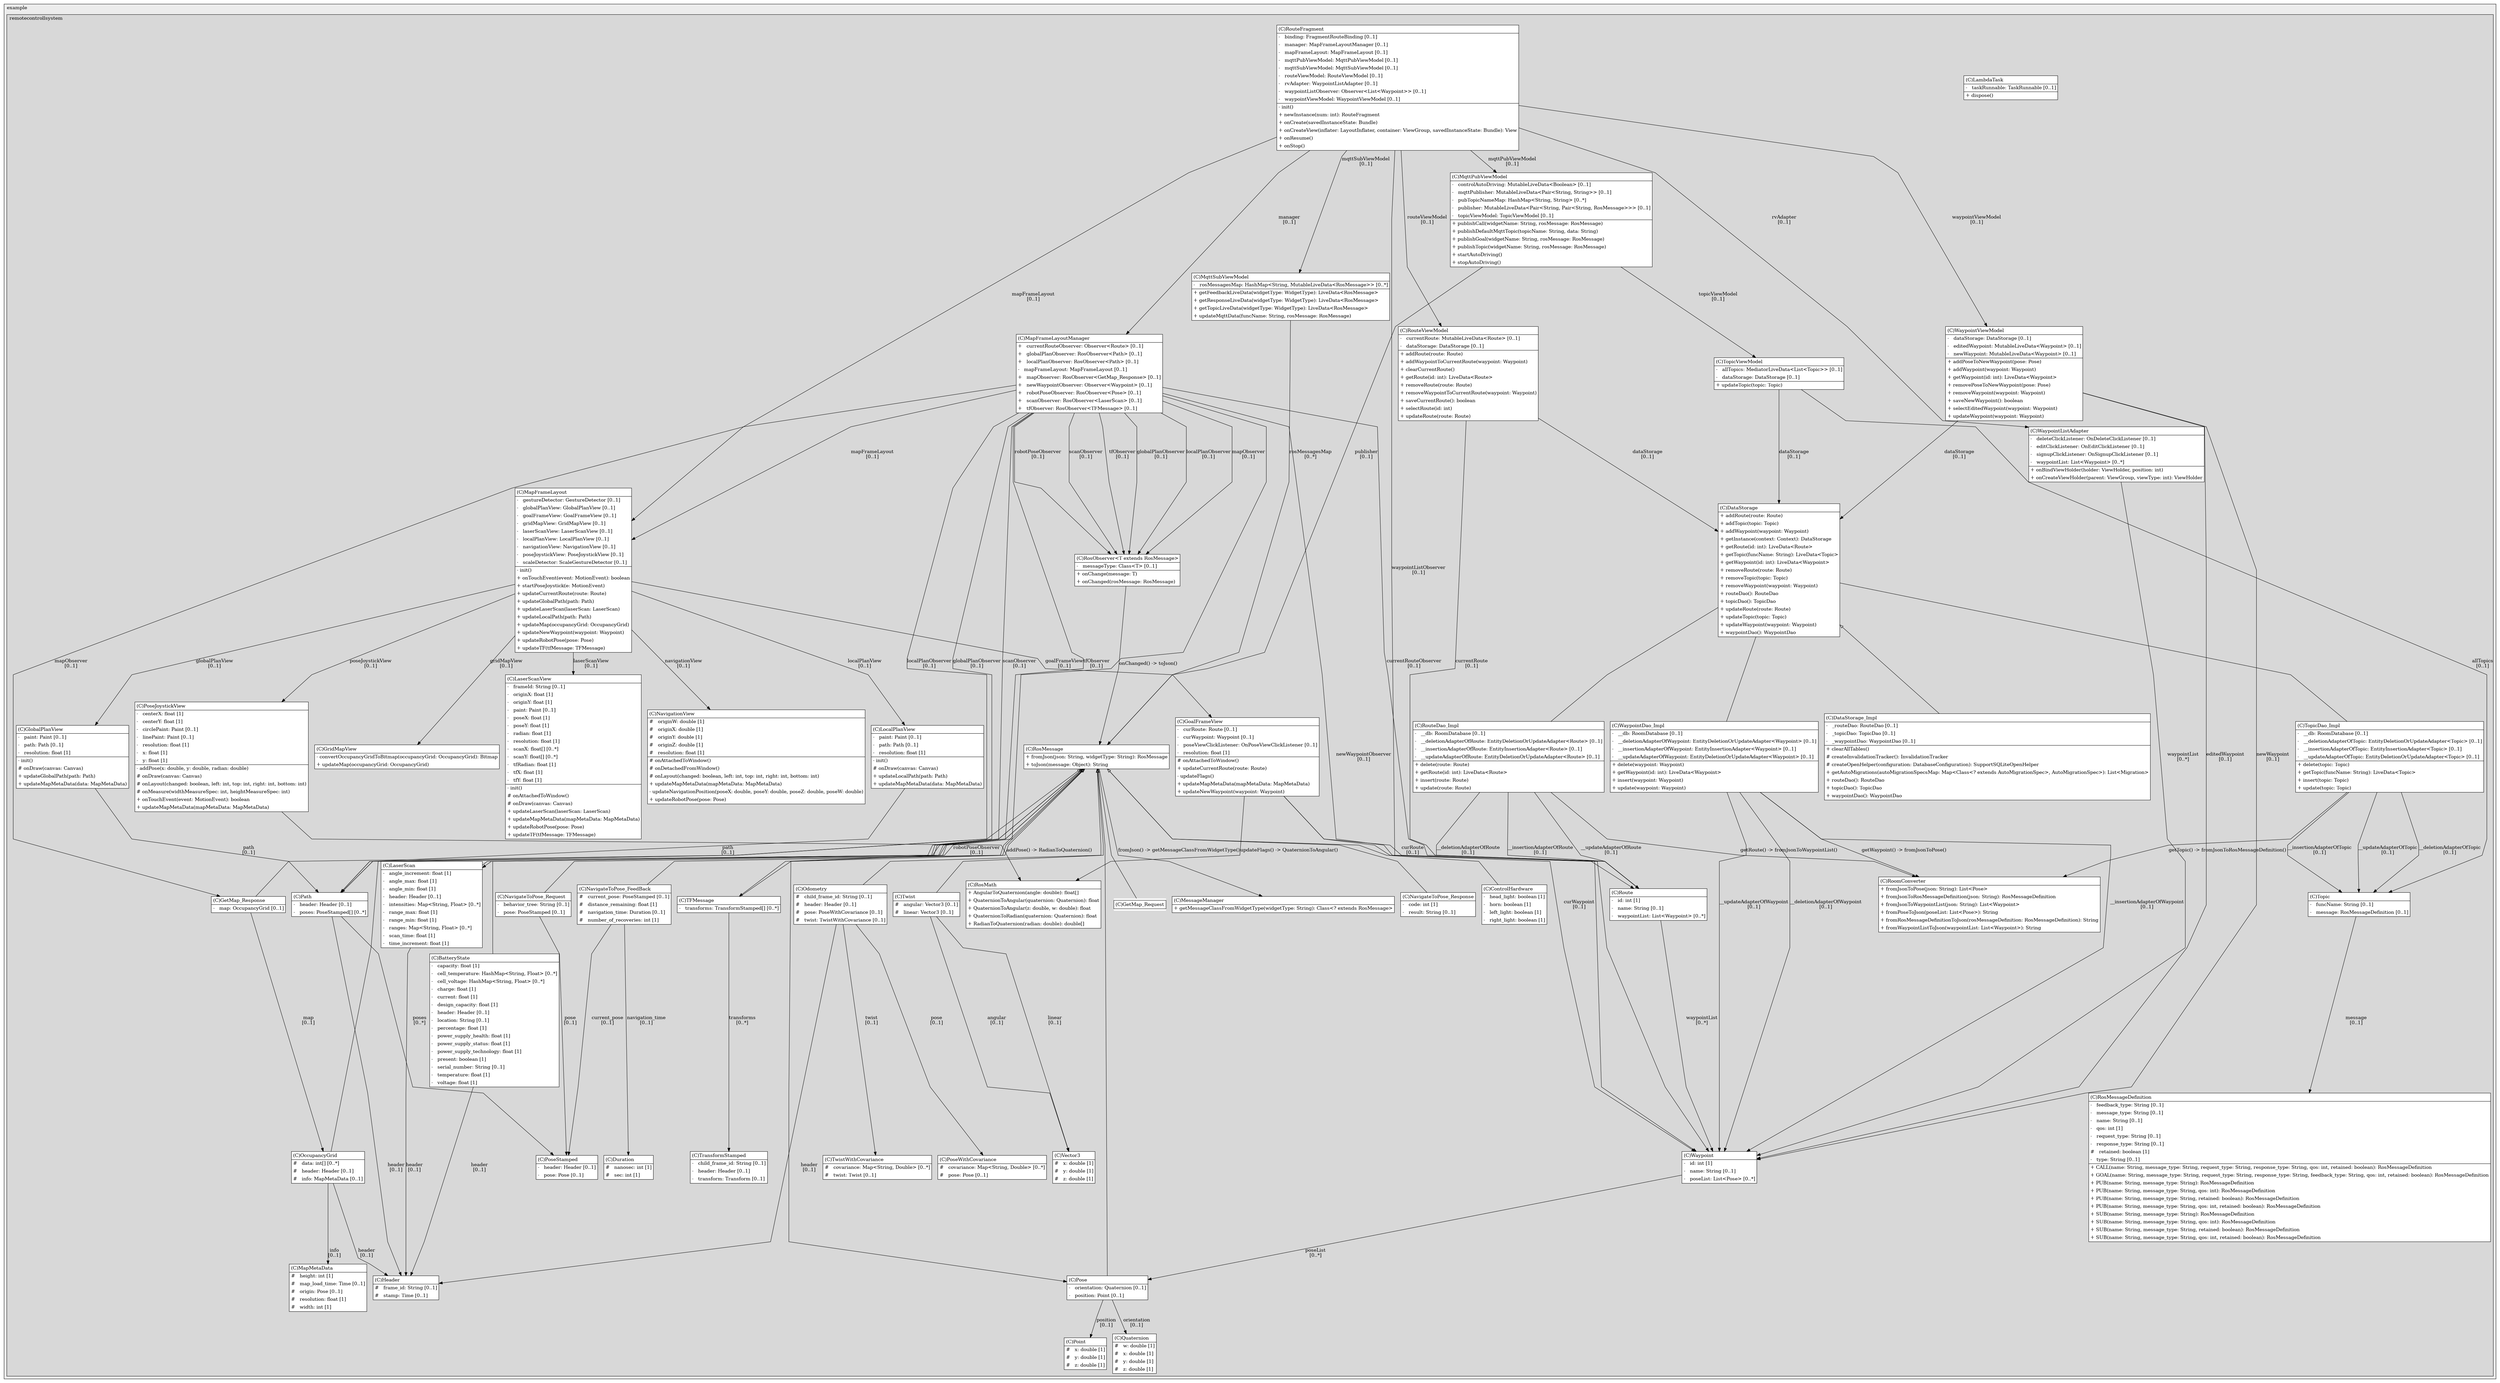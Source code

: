 @startuml

/' diagram meta data start
config=StructureConfiguration;
{
  "projectClassification": {
    "searchMode": "OpenProject", // OpenProject, AllProjects
    "includedProjects": "",
    "pathEndKeywords": "*.impl",
    "isClientPath": "",
    "isClientName": "",
    "isTestPath": "",
    "isTestName": "",
    "isMappingPath": "",
    "isMappingName": "",
    "isDataAccessPath": "",
    "isDataAccessName": "",
    "isDataStructurePath": "",
    "isDataStructureName": "",
    "isInterfaceStructuresPath": "",
    "isInterfaceStructuresName": "",
    "isEntryPointPath": "",
    "isEntryPointName": "",
    "treatFinalFieldsAsMandatory": false
  },
  "graphRestriction": {
    "classPackageExcludeFilter": "",
    "classPackageIncludeFilter": "",
    "classNameExcludeFilter": "",
    "classNameIncludeFilter": "",
    "methodNameExcludeFilter": "",
    "methodNameIncludeFilter": "",
    "removeByInheritance": "", // inheritance/annotation based filtering is done in a second step
    "removeByAnnotation": "",
    "removeByClassPackage": "", // cleanup the graph after inheritance/annotation based filtering is done
    "removeByClassName": "",
    "cutMappings": false,
    "cutEnum": true,
    "cutTests": true,
    "cutClient": true,
    "cutDataAccess": false,
    "cutInterfaceStructures": false,
    "cutDataStructures": false,
    "cutGetterAndSetter": true,
    "cutConstructors": true
  },
  "graphTraversal": {
    "forwardDepth": 6,
    "backwardDepth": 6,
    "classPackageExcludeFilter": "",
    "classPackageIncludeFilter": "",
    "classNameExcludeFilter": "",
    "classNameIncludeFilter": "",
    "methodNameExcludeFilter": "",
    "methodNameIncludeFilter": "",
    "hideMappings": false,
    "hideDataStructures": false,
    "hidePrivateMethods": true,
    "hideInterfaceCalls": true, // indirection: implementation -> interface (is hidden) -> implementation
    "onlyShowApplicationEntryPoints": false, // root node is included
    "useMethodCallsForStructureDiagram": "ForwardOnly" // ForwardOnly, BothDirections, No
  },
  "details": {
    "aggregation": "GroupByClass", // ByClass, GroupByClass, None
    "showClassGenericTypes": true,
    "showMethods": true,
    "showMethodParameterNames": true,
    "showMethodParameterTypes": true,
    "showMethodReturnType": true,
    "showPackageLevels": 2,
    "showDetailedClassStructure": true
  },
  "rootClass": "com.example.remotecontrollsystem.ui.fragment.route.RouteFragment",
  "extensionCallbackMethod": "" // qualified.class.name#methodName - signature: public static String method(String)
}
diagram meta data end '/



digraph g {
    rankdir="TB"
    splines=polyline
    

'nodes 
subgraph cluster_1322970774 { 
   	label=example
	labeljust=l
	fillcolor="#ececec"
	style=filled
   
   subgraph cluster_350572184 { 
   	label=remotecontrollsystem
	labeljust=l
	fillcolor="#d8d8d8"
	style=filled
   
   BatteryState1672010333[
	label=<<TABLE BORDER="1" CELLBORDER="0" CELLPADDING="4" CELLSPACING="0">
<TR><TD ALIGN="LEFT" >(C)BatteryState</TD></TR>
<HR/>
<TR><TD ALIGN="LEFT" >-   capacity: float [1]</TD></TR>
<TR><TD ALIGN="LEFT" >-   cell_temperature: HashMap&lt;String, Float&gt; [0..*]</TD></TR>
<TR><TD ALIGN="LEFT" >-   cell_voltage: HashMap&lt;String, Float&gt; [0..*]</TD></TR>
<TR><TD ALIGN="LEFT" >-   charge: float [1]</TD></TR>
<TR><TD ALIGN="LEFT" >-   current: float [1]</TD></TR>
<TR><TD ALIGN="LEFT" >-   design_capacity: float [1]</TD></TR>
<TR><TD ALIGN="LEFT" >-   header: Header [0..1]</TD></TR>
<TR><TD ALIGN="LEFT" >-   location: String [0..1]</TD></TR>
<TR><TD ALIGN="LEFT" >-   percentage: float [1]</TD></TR>
<TR><TD ALIGN="LEFT" >-   power_supply_health: float [1]</TD></TR>
<TR><TD ALIGN="LEFT" >-   power_supply_status: float [1]</TD></TR>
<TR><TD ALIGN="LEFT" >-   power_supply_technology: float [1]</TD></TR>
<TR><TD ALIGN="LEFT" >-   present: boolean [1]</TD></TR>
<TR><TD ALIGN="LEFT" >-   serial_number: String [0..1]</TD></TR>
<TR><TD ALIGN="LEFT" >-   temperature: float [1]</TD></TR>
<TR><TD ALIGN="LEFT" >-   voltage: float [1]</TD></TR>
</TABLE>>
	style=filled
	margin=0
	shape=plaintext
	fillcolor="#FFFFFF"
];

ControlHardware1672010333[
	label=<<TABLE BORDER="1" CELLBORDER="0" CELLPADDING="4" CELLSPACING="0">
<TR><TD ALIGN="LEFT" >(C)ControlHardware</TD></TR>
<HR/>
<TR><TD ALIGN="LEFT" >-   head_light: boolean [1]</TD></TR>
<TR><TD ALIGN="LEFT" >-   horn: boolean [1]</TD></TR>
<TR><TD ALIGN="LEFT" >-   left_light: boolean [1]</TD></TR>
<TR><TD ALIGN="LEFT" >-   right_light: boolean [1]</TD></TR>
</TABLE>>
	style=filled
	margin=0
	shape=plaintext
	fillcolor="#FFFFFF"
];

DataStorage748575056[
	label=<<TABLE BORDER="1" CELLBORDER="0" CELLPADDING="4" CELLSPACING="0">
<TR><TD ALIGN="LEFT" >(C)DataStorage</TD></TR>
<HR/>
<TR><TD ALIGN="LEFT" >+ addRoute(route: Route)</TD></TR>
<TR><TD ALIGN="LEFT" >+ addTopic(topic: Topic)</TD></TR>
<TR><TD ALIGN="LEFT" >+ addWaypoint(waypoint: Waypoint)</TD></TR>
<TR><TD ALIGN="LEFT" >+ getInstance(context: Context): DataStorage</TD></TR>
<TR><TD ALIGN="LEFT" >+ getRoute(id: int): LiveData&lt;Route&gt;</TD></TR>
<TR><TD ALIGN="LEFT" >+ getTopic(funcName: String): LiveData&lt;Topic&gt;</TD></TR>
<TR><TD ALIGN="LEFT" >+ getWaypoint(id: int): LiveData&lt;Waypoint&gt;</TD></TR>
<TR><TD ALIGN="LEFT" >+ removeRoute(route: Route)</TD></TR>
<TR><TD ALIGN="LEFT" >+ removeTopic(topic: Topic)</TD></TR>
<TR><TD ALIGN="LEFT" >+ removeWaypoint(waypoint: Waypoint)</TD></TR>
<TR><TD ALIGN="LEFT" >+ routeDao(): RouteDao</TD></TR>
<TR><TD ALIGN="LEFT" >+ topicDao(): TopicDao</TD></TR>
<TR><TD ALIGN="LEFT" >+ updateRoute(route: Route)</TD></TR>
<TR><TD ALIGN="LEFT" >+ updateTopic(topic: Topic)</TD></TR>
<TR><TD ALIGN="LEFT" >+ updateWaypoint(waypoint: Waypoint)</TD></TR>
<TR><TD ALIGN="LEFT" >+ waypointDao(): WaypointDao</TD></TR>
</TABLE>>
	style=filled
	margin=0
	shape=plaintext
	fillcolor="#FFFFFF"
];

DataStorage_Impl748575056[
	label=<<TABLE BORDER="1" CELLBORDER="0" CELLPADDING="4" CELLSPACING="0">
<TR><TD ALIGN="LEFT" >(C)DataStorage_Impl</TD></TR>
<HR/>
<TR><TD ALIGN="LEFT" >-   _routeDao: RouteDao [0..1]</TD></TR>
<TR><TD ALIGN="LEFT" >-   _topicDao: TopicDao [0..1]</TD></TR>
<TR><TD ALIGN="LEFT" >-   _waypointDao: WaypointDao [0..1]</TD></TR>
<HR/>
<TR><TD ALIGN="LEFT" >+ clearAllTables()</TD></TR>
<TR><TD ALIGN="LEFT" ># createInvalidationTracker(): InvalidationTracker</TD></TR>
<TR><TD ALIGN="LEFT" ># createOpenHelper(configuration: DatabaseConfiguration): SupportSQLiteOpenHelper</TD></TR>
<TR><TD ALIGN="LEFT" >+ getAutoMigrations(autoMigrationSpecsMap: Map&lt;Class&lt;? extends AutoMigrationSpec&gt;, AutoMigrationSpec&gt;): List&lt;Migration&gt;</TD></TR>
<TR><TD ALIGN="LEFT" >+ routeDao(): RouteDao</TD></TR>
<TR><TD ALIGN="LEFT" >+ topicDao(): TopicDao</TD></TR>
<TR><TD ALIGN="LEFT" >+ waypointDao(): WaypointDao</TD></TR>
</TABLE>>
	style=filled
	margin=0
	shape=plaintext
	fillcolor="#FFFFFF"
];

Duration1672010333[
	label=<<TABLE BORDER="1" CELLBORDER="0" CELLPADDING="4" CELLSPACING="0">
<TR><TD ALIGN="LEFT" >(C)Duration</TD></TR>
<HR/>
<TR><TD ALIGN="LEFT" >#   nanosec: int [1]</TD></TR>
<TR><TD ALIGN="LEFT" >#   sec: int [1]</TD></TR>
</TABLE>>
	style=filled
	margin=0
	shape=plaintext
	fillcolor="#FFFFFF"
];

GetMap_Request1672010333[
	label=<<TABLE BORDER="1" CELLBORDER="0" CELLPADDING="4" CELLSPACING="0">
<TR><TD ALIGN="LEFT" >(C)GetMap_Request</TD></TR>
</TABLE>>
	style=filled
	margin=0
	shape=plaintext
	fillcolor="#FFFFFF"
];

GetMap_Response1672010333[
	label=<<TABLE BORDER="1" CELLBORDER="0" CELLPADDING="4" CELLSPACING="0">
<TR><TD ALIGN="LEFT" >(C)GetMap_Response</TD></TR>
<HR/>
<TR><TD ALIGN="LEFT" >-   map: OccupancyGrid [0..1]</TD></TR>
</TABLE>>
	style=filled
	margin=0
	shape=plaintext
	fillcolor="#FFFFFF"
];

GlobalPlanView1351721716[
	label=<<TABLE BORDER="1" CELLBORDER="0" CELLPADDING="4" CELLSPACING="0">
<TR><TD ALIGN="LEFT" >(C)GlobalPlanView</TD></TR>
<HR/>
<TR><TD ALIGN="LEFT" >-   paint: Paint [0..1]</TD></TR>
<TR><TD ALIGN="LEFT" >-   path: Path [0..1]</TD></TR>
<TR><TD ALIGN="LEFT" >-   resolution: float [1]</TD></TR>
<HR/>
<TR><TD ALIGN="LEFT" >- init()</TD></TR>
<TR><TD ALIGN="LEFT" ># onDraw(canvas: Canvas)</TD></TR>
<TR><TD ALIGN="LEFT" >+ updateGlobalPath(path: Path)</TD></TR>
<TR><TD ALIGN="LEFT" >+ updateMapMetaData(data: MapMetaData)</TD></TR>
</TABLE>>
	style=filled
	margin=0
	shape=plaintext
	fillcolor="#FFFFFF"
];

GoalFrameView1351721716[
	label=<<TABLE BORDER="1" CELLBORDER="0" CELLPADDING="4" CELLSPACING="0">
<TR><TD ALIGN="LEFT" >(C)GoalFrameView</TD></TR>
<HR/>
<TR><TD ALIGN="LEFT" >-   curRoute: Route [0..1]</TD></TR>
<TR><TD ALIGN="LEFT" >-   curWaypoint: Waypoint [0..1]</TD></TR>
<TR><TD ALIGN="LEFT" >-   poseViewClickListener: OnPoseViewClickListener [0..1]</TD></TR>
<TR><TD ALIGN="LEFT" >-   resolution: float [1]</TD></TR>
<HR/>
<TR><TD ALIGN="LEFT" ># onAttachedToWindow()</TD></TR>
<TR><TD ALIGN="LEFT" >+ updateCurrentRoute(route: Route)</TD></TR>
<TR><TD ALIGN="LEFT" >- updateFlags()</TD></TR>
<TR><TD ALIGN="LEFT" >+ updateMapMetaData(mapMetaData: MapMetaData)</TD></TR>
<TR><TD ALIGN="LEFT" >+ updateNewWaypoint(waypoint: Waypoint)</TD></TR>
</TABLE>>
	style=filled
	margin=0
	shape=plaintext
	fillcolor="#FFFFFF"
];

GridMapView1351721716[
	label=<<TABLE BORDER="1" CELLBORDER="0" CELLPADDING="4" CELLSPACING="0">
<TR><TD ALIGN="LEFT" >(C)GridMapView</TD></TR>
<HR/>
<TR><TD ALIGN="LEFT" >- convertOccupancyGridToBitmap(occupancyGrid: OccupancyGrid): Bitmap</TD></TR>
<TR><TD ALIGN="LEFT" >+ updateMap(occupancyGrid: OccupancyGrid)</TD></TR>
</TABLE>>
	style=filled
	margin=0
	shape=plaintext
	fillcolor="#FFFFFF"
];

Header1672010333[
	label=<<TABLE BORDER="1" CELLBORDER="0" CELLPADDING="4" CELLSPACING="0">
<TR><TD ALIGN="LEFT" >(C)Header</TD></TR>
<HR/>
<TR><TD ALIGN="LEFT" >#   frame_id: String [0..1]</TD></TR>
<TR><TD ALIGN="LEFT" >#   stamp: Time [0..1]</TD></TR>
</TABLE>>
	style=filled
	margin=0
	shape=plaintext
	fillcolor="#FFFFFF"
];

LambdaTask75227123[
	label=<<TABLE BORDER="1" CELLBORDER="0" CELLPADDING="4" CELLSPACING="0">
<TR><TD ALIGN="LEFT" >(C)LambdaTask</TD></TR>
<HR/>
<TR><TD ALIGN="LEFT" >-   taskRunnable: TaskRunnable [0..1]</TD></TR>
<HR/>
<TR><TD ALIGN="LEFT" >+ dispose()</TD></TR>
</TABLE>>
	style=filled
	margin=0
	shape=plaintext
	fillcolor="#FFFFFF"
];

LaserScan1672010333[
	label=<<TABLE BORDER="1" CELLBORDER="0" CELLPADDING="4" CELLSPACING="0">
<TR><TD ALIGN="LEFT" >(C)LaserScan</TD></TR>
<HR/>
<TR><TD ALIGN="LEFT" >-   angle_increment: float [1]</TD></TR>
<TR><TD ALIGN="LEFT" >-   angle_max: float [1]</TD></TR>
<TR><TD ALIGN="LEFT" >-   angle_min: float [1]</TD></TR>
<TR><TD ALIGN="LEFT" >-   header: Header [0..1]</TD></TR>
<TR><TD ALIGN="LEFT" >-   intensities: Map&lt;String, Float&gt; [0..*]</TD></TR>
<TR><TD ALIGN="LEFT" >-   range_max: float [1]</TD></TR>
<TR><TD ALIGN="LEFT" >-   range_min: float [1]</TD></TR>
<TR><TD ALIGN="LEFT" >-   ranges: Map&lt;String, Float&gt; [0..*]</TD></TR>
<TR><TD ALIGN="LEFT" >-   scan_time: float [1]</TD></TR>
<TR><TD ALIGN="LEFT" >-   time_increment: float [1]</TD></TR>
</TABLE>>
	style=filled
	margin=0
	shape=plaintext
	fillcolor="#FFFFFF"
];

LaserScanView1351721716[
	label=<<TABLE BORDER="1" CELLBORDER="0" CELLPADDING="4" CELLSPACING="0">
<TR><TD ALIGN="LEFT" >(C)LaserScanView</TD></TR>
<HR/>
<TR><TD ALIGN="LEFT" >-   frameId: String [0..1]</TD></TR>
<TR><TD ALIGN="LEFT" >-   originX: float [1]</TD></TR>
<TR><TD ALIGN="LEFT" >-   originY: float [1]</TD></TR>
<TR><TD ALIGN="LEFT" >-   paint: Paint [0..1]</TD></TR>
<TR><TD ALIGN="LEFT" >-   poseX: float [1]</TD></TR>
<TR><TD ALIGN="LEFT" >-   poseY: float [1]</TD></TR>
<TR><TD ALIGN="LEFT" >-   radian: float [1]</TD></TR>
<TR><TD ALIGN="LEFT" >-   resolution: float [1]</TD></TR>
<TR><TD ALIGN="LEFT" >-   scanX: float[] [0..*]</TD></TR>
<TR><TD ALIGN="LEFT" >-   scanY: float[] [0..*]</TD></TR>
<TR><TD ALIGN="LEFT" >-   tfRadian: float [1]</TD></TR>
<TR><TD ALIGN="LEFT" >-   tfX: float [1]</TD></TR>
<TR><TD ALIGN="LEFT" >-   tfY: float [1]</TD></TR>
<HR/>
<TR><TD ALIGN="LEFT" >- init()</TD></TR>
<TR><TD ALIGN="LEFT" ># onAttachedToWindow()</TD></TR>
<TR><TD ALIGN="LEFT" ># onDraw(canvas: Canvas)</TD></TR>
<TR><TD ALIGN="LEFT" >+ updateLaserScan(laserScan: LaserScan)</TD></TR>
<TR><TD ALIGN="LEFT" >+ updateMapMetaData(mapMetaData: MapMetaData)</TD></TR>
<TR><TD ALIGN="LEFT" >+ updateRobotPose(pose: Pose)</TD></TR>
<TR><TD ALIGN="LEFT" >+ updateTF(tfMessage: TFMessage)</TD></TR>
</TABLE>>
	style=filled
	margin=0
	shape=plaintext
	fillcolor="#FFFFFF"
];

LocalPlanView1351721716[
	label=<<TABLE BORDER="1" CELLBORDER="0" CELLPADDING="4" CELLSPACING="0">
<TR><TD ALIGN="LEFT" >(C)LocalPlanView</TD></TR>
<HR/>
<TR><TD ALIGN="LEFT" >-   paint: Paint [0..1]</TD></TR>
<TR><TD ALIGN="LEFT" >-   path: Path [0..1]</TD></TR>
<TR><TD ALIGN="LEFT" >-   resolution: float [1]</TD></TR>
<HR/>
<TR><TD ALIGN="LEFT" >- init()</TD></TR>
<TR><TD ALIGN="LEFT" ># onDraw(canvas: Canvas)</TD></TR>
<TR><TD ALIGN="LEFT" >+ updateLocalPath(path: Path)</TD></TR>
<TR><TD ALIGN="LEFT" >+ updateMapMetaData(data: MapMetaData)</TD></TR>
</TABLE>>
	style=filled
	margin=0
	shape=plaintext
	fillcolor="#FFFFFF"
];

MapFrameLayout1351721716[
	label=<<TABLE BORDER="1" CELLBORDER="0" CELLPADDING="4" CELLSPACING="0">
<TR><TD ALIGN="LEFT" >(C)MapFrameLayout</TD></TR>
<HR/>
<TR><TD ALIGN="LEFT" >-   gestureDetector: GestureDetector [0..1]</TD></TR>
<TR><TD ALIGN="LEFT" >-   globalPlanView: GlobalPlanView [0..1]</TD></TR>
<TR><TD ALIGN="LEFT" >-   goalFrameView: GoalFrameView [0..1]</TD></TR>
<TR><TD ALIGN="LEFT" >-   gridMapView: GridMapView [0..1]</TD></TR>
<TR><TD ALIGN="LEFT" >-   laserScanView: LaserScanView [0..1]</TD></TR>
<TR><TD ALIGN="LEFT" >-   localPlanView: LocalPlanView [0..1]</TD></TR>
<TR><TD ALIGN="LEFT" >-   navigationView: NavigationView [0..1]</TD></TR>
<TR><TD ALIGN="LEFT" >-   poseJoystickView: PoseJoystickView [0..1]</TD></TR>
<TR><TD ALIGN="LEFT" >-   scaleDetector: ScaleGestureDetector [0..1]</TD></TR>
<HR/>
<TR><TD ALIGN="LEFT" >- init()</TD></TR>
<TR><TD ALIGN="LEFT" >+ onTouchEvent(event: MotionEvent): boolean</TD></TR>
<TR><TD ALIGN="LEFT" >+ startPoseJoystick(e: MotionEvent)</TD></TR>
<TR><TD ALIGN="LEFT" >+ updateCurrentRoute(route: Route)</TD></TR>
<TR><TD ALIGN="LEFT" >+ updateGlobalPath(path: Path)</TD></TR>
<TR><TD ALIGN="LEFT" >+ updateLaserScan(laserScan: LaserScan)</TD></TR>
<TR><TD ALIGN="LEFT" >+ updateLocalPath(path: Path)</TD></TR>
<TR><TD ALIGN="LEFT" >+ updateMap(occupancyGrid: OccupancyGrid)</TD></TR>
<TR><TD ALIGN="LEFT" >+ updateNewWaypoint(waypoint: Waypoint)</TD></TR>
<TR><TD ALIGN="LEFT" >+ updateRobotPose(pose: Pose)</TD></TR>
<TR><TD ALIGN="LEFT" >+ updateTF(tfMessage: TFMessage)</TD></TR>
</TABLE>>
	style=filled
	margin=0
	shape=plaintext
	fillcolor="#FFFFFF"
];

MapFrameLayoutManager462814435[
	label=<<TABLE BORDER="1" CELLBORDER="0" CELLPADDING="4" CELLSPACING="0">
<TR><TD ALIGN="LEFT" >(C)MapFrameLayoutManager</TD></TR>
<HR/>
<TR><TD ALIGN="LEFT" >+   currentRouteObserver: Observer&lt;Route&gt; [0..1]</TD></TR>
<TR><TD ALIGN="LEFT" >+   globalPlanObserver: RosObserver&lt;Path&gt; [0..1]</TD></TR>
<TR><TD ALIGN="LEFT" >+   localPlanObserver: RosObserver&lt;Path&gt; [0..1]</TD></TR>
<TR><TD ALIGN="LEFT" >-   mapFrameLayout: MapFrameLayout [0..1]</TD></TR>
<TR><TD ALIGN="LEFT" >+   mapObserver: RosObserver&lt;GetMap_Response&gt; [0..1]</TD></TR>
<TR><TD ALIGN="LEFT" >+   newWaypointObserver: Observer&lt;Waypoint&gt; [0..1]</TD></TR>
<TR><TD ALIGN="LEFT" >+   robotPoseObserver: RosObserver&lt;Pose&gt; [0..1]</TD></TR>
<TR><TD ALIGN="LEFT" >+   scanObserver: RosObserver&lt;LaserScan&gt; [0..1]</TD></TR>
<TR><TD ALIGN="LEFT" >+   tfObserver: RosObserver&lt;TFMessage&gt; [0..1]</TD></TR>
</TABLE>>
	style=filled
	margin=0
	shape=plaintext
	fillcolor="#FFFFFF"
];

MapMetaData1672010333[
	label=<<TABLE BORDER="1" CELLBORDER="0" CELLPADDING="4" CELLSPACING="0">
<TR><TD ALIGN="LEFT" >(C)MapMetaData</TD></TR>
<HR/>
<TR><TD ALIGN="LEFT" >#   height: int [1]</TD></TR>
<TR><TD ALIGN="LEFT" >#   map_load_time: Time [0..1]</TD></TR>
<TR><TD ALIGN="LEFT" >#   origin: Pose [0..1]</TD></TR>
<TR><TD ALIGN="LEFT" >#   resolution: float [1]</TD></TR>
<TR><TD ALIGN="LEFT" >#   width: int [1]</TD></TR>
</TABLE>>
	style=filled
	margin=0
	shape=plaintext
	fillcolor="#FFFFFF"
];

MessageManager1661574524[
	label=<<TABLE BORDER="1" CELLBORDER="0" CELLPADDING="4" CELLSPACING="0">
<TR><TD ALIGN="LEFT" >(C)MessageManager</TD></TR>
<HR/>
<TR><TD ALIGN="LEFT" >+ getMessageClassFromWidgetType(widgetType: String): Class&lt;? extends RosMessage&gt;</TD></TR>
</TABLE>>
	style=filled
	margin=0
	shape=plaintext
	fillcolor="#FFFFFF"
];

MqttPubViewModel2100351061[
	label=<<TABLE BORDER="1" CELLBORDER="0" CELLPADDING="4" CELLSPACING="0">
<TR><TD ALIGN="LEFT" >(C)MqttPubViewModel</TD></TR>
<HR/>
<TR><TD ALIGN="LEFT" >-   controlAutoDriving: MutableLiveData&lt;Boolean&gt; [0..1]</TD></TR>
<TR><TD ALIGN="LEFT" >-   mqttPublisher: MutableLiveData&lt;Pair&lt;String, String&gt;&gt; [0..1]</TD></TR>
<TR><TD ALIGN="LEFT" >-   pubTopicNameMap: HashMap&lt;String, String&gt; [0..*]</TD></TR>
<TR><TD ALIGN="LEFT" >-   publisher: MutableLiveData&lt;Pair&lt;String, Pair&lt;String, RosMessage&gt;&gt;&gt; [0..1]</TD></TR>
<TR><TD ALIGN="LEFT" >-   topicViewModel: TopicViewModel [0..1]</TD></TR>
<HR/>
<TR><TD ALIGN="LEFT" >+ publishCall(widgetName: String, rosMessage: RosMessage)</TD></TR>
<TR><TD ALIGN="LEFT" >+ publishDefaultMqttTopic(topicName: String, data: String)</TD></TR>
<TR><TD ALIGN="LEFT" >+ publishGoal(widgetName: String, rosMessage: RosMessage)</TD></TR>
<TR><TD ALIGN="LEFT" >+ publishTopic(widgetName: String, rosMessage: RosMessage)</TD></TR>
<TR><TD ALIGN="LEFT" >+ startAutoDriving()</TD></TR>
<TR><TD ALIGN="LEFT" >+ stopAutoDriving()</TD></TR>
</TABLE>>
	style=filled
	margin=0
	shape=plaintext
	fillcolor="#FFFFFF"
];

MqttSubViewModel2100351061[
	label=<<TABLE BORDER="1" CELLBORDER="0" CELLPADDING="4" CELLSPACING="0">
<TR><TD ALIGN="LEFT" >(C)MqttSubViewModel</TD></TR>
<HR/>
<TR><TD ALIGN="LEFT" >-   rosMessagesMap: HashMap&lt;String, MutableLiveData&lt;RosMessage&gt;&gt; [0..*]</TD></TR>
<HR/>
<TR><TD ALIGN="LEFT" >+ getFeedbackLiveData(widgetType: WidgetType): LiveData&lt;RosMessage&gt;</TD></TR>
<TR><TD ALIGN="LEFT" >+ getResponseLiveData(widgetType: WidgetType): LiveData&lt;RosMessage&gt;</TD></TR>
<TR><TD ALIGN="LEFT" >+ getTopicLiveData(widgetType: WidgetType): LiveData&lt;RosMessage&gt;</TD></TR>
<TR><TD ALIGN="LEFT" >+ updateMqttData(funcName: String, rosMessage: RosMessage)</TD></TR>
</TABLE>>
	style=filled
	margin=0
	shape=plaintext
	fillcolor="#FFFFFF"
];

NavigateToPose_FeedBack1672010333[
	label=<<TABLE BORDER="1" CELLBORDER="0" CELLPADDING="4" CELLSPACING="0">
<TR><TD ALIGN="LEFT" >(C)NavigateToPose_FeedBack</TD></TR>
<HR/>
<TR><TD ALIGN="LEFT" >#   current_pose: PoseStamped [0..1]</TD></TR>
<TR><TD ALIGN="LEFT" >#   distance_remaining: float [1]</TD></TR>
<TR><TD ALIGN="LEFT" >#   navigation_time: Duration [0..1]</TD></TR>
<TR><TD ALIGN="LEFT" >#   number_of_recoveries: int [1]</TD></TR>
</TABLE>>
	style=filled
	margin=0
	shape=plaintext
	fillcolor="#FFFFFF"
];

NavigateToPose_Request1672010333[
	label=<<TABLE BORDER="1" CELLBORDER="0" CELLPADDING="4" CELLSPACING="0">
<TR><TD ALIGN="LEFT" >(C)NavigateToPose_Request</TD></TR>
<HR/>
<TR><TD ALIGN="LEFT" >-   behavior_tree: String [0..1]</TD></TR>
<TR><TD ALIGN="LEFT" >-   pose: PoseStamped [0..1]</TD></TR>
</TABLE>>
	style=filled
	margin=0
	shape=plaintext
	fillcolor="#FFFFFF"
];

NavigateToPose_Response1672010333[
	label=<<TABLE BORDER="1" CELLBORDER="0" CELLPADDING="4" CELLSPACING="0">
<TR><TD ALIGN="LEFT" >(C)NavigateToPose_Response</TD></TR>
<HR/>
<TR><TD ALIGN="LEFT" >-   code: int [1]</TD></TR>
<TR><TD ALIGN="LEFT" >-   result: String [0..1]</TD></TR>
</TABLE>>
	style=filled
	margin=0
	shape=plaintext
	fillcolor="#FFFFFF"
];

NavigationView1351721716[
	label=<<TABLE BORDER="1" CELLBORDER="0" CELLPADDING="4" CELLSPACING="0">
<TR><TD ALIGN="LEFT" >(C)NavigationView</TD></TR>
<HR/>
<TR><TD ALIGN="LEFT" >#   originW: double [1]</TD></TR>
<TR><TD ALIGN="LEFT" >#   originX: double [1]</TD></TR>
<TR><TD ALIGN="LEFT" >#   originY: double [1]</TD></TR>
<TR><TD ALIGN="LEFT" >#   originZ: double [1]</TD></TR>
<TR><TD ALIGN="LEFT" >#   resolution: float [1]</TD></TR>
<HR/>
<TR><TD ALIGN="LEFT" ># onAttachedToWindow()</TD></TR>
<TR><TD ALIGN="LEFT" ># onDetachedFromWindow()</TD></TR>
<TR><TD ALIGN="LEFT" ># onLayout(changed: boolean, left: int, top: int, right: int, bottom: int)</TD></TR>
<TR><TD ALIGN="LEFT" >+ updateMapMetaData(mapMetaData: MapMetaData)</TD></TR>
<TR><TD ALIGN="LEFT" >- updateNavigationPosition(poseX: double, poseY: double, poseZ: double, poseW: double)</TD></TR>
<TR><TD ALIGN="LEFT" >+ updateRobotPose(pose: Pose)</TD></TR>
</TABLE>>
	style=filled
	margin=0
	shape=plaintext
	fillcolor="#FFFFFF"
];

OccupancyGrid1672010333[
	label=<<TABLE BORDER="1" CELLBORDER="0" CELLPADDING="4" CELLSPACING="0">
<TR><TD ALIGN="LEFT" >(C)OccupancyGrid</TD></TR>
<HR/>
<TR><TD ALIGN="LEFT" >#   data: int[] [0..*]</TD></TR>
<TR><TD ALIGN="LEFT" >#   header: Header [0..1]</TD></TR>
<TR><TD ALIGN="LEFT" >#   info: MapMetaData [0..1]</TD></TR>
</TABLE>>
	style=filled
	margin=0
	shape=plaintext
	fillcolor="#FFFFFF"
];

Odometry1672010333[
	label=<<TABLE BORDER="1" CELLBORDER="0" CELLPADDING="4" CELLSPACING="0">
<TR><TD ALIGN="LEFT" >(C)Odometry</TD></TR>
<HR/>
<TR><TD ALIGN="LEFT" >#   child_frame_id: String [0..1]</TD></TR>
<TR><TD ALIGN="LEFT" >#   header: Header [0..1]</TD></TR>
<TR><TD ALIGN="LEFT" >#   pose: PoseWithCovariance [0..1]</TD></TR>
<TR><TD ALIGN="LEFT" >#   twist: TwistWithCovariance [0..1]</TD></TR>
</TABLE>>
	style=filled
	margin=0
	shape=plaintext
	fillcolor="#FFFFFF"
];

Path1672010333[
	label=<<TABLE BORDER="1" CELLBORDER="0" CELLPADDING="4" CELLSPACING="0">
<TR><TD ALIGN="LEFT" >(C)Path</TD></TR>
<HR/>
<TR><TD ALIGN="LEFT" >-   header: Header [0..1]</TD></TR>
<TR><TD ALIGN="LEFT" >-   poses: PoseStamped[] [0..*]</TD></TR>
</TABLE>>
	style=filled
	margin=0
	shape=plaintext
	fillcolor="#FFFFFF"
];

Point1672010333[
	label=<<TABLE BORDER="1" CELLBORDER="0" CELLPADDING="4" CELLSPACING="0">
<TR><TD ALIGN="LEFT" >(C)Point</TD></TR>
<HR/>
<TR><TD ALIGN="LEFT" >#   x: double [1]</TD></TR>
<TR><TD ALIGN="LEFT" >#   y: double [1]</TD></TR>
<TR><TD ALIGN="LEFT" >#   z: double [1]</TD></TR>
</TABLE>>
	style=filled
	margin=0
	shape=plaintext
	fillcolor="#FFFFFF"
];

Pose1672010333[
	label=<<TABLE BORDER="1" CELLBORDER="0" CELLPADDING="4" CELLSPACING="0">
<TR><TD ALIGN="LEFT" >(C)Pose</TD></TR>
<HR/>
<TR><TD ALIGN="LEFT" >-   orientation: Quaternion [0..1]</TD></TR>
<TR><TD ALIGN="LEFT" >-   position: Point [0..1]</TD></TR>
</TABLE>>
	style=filled
	margin=0
	shape=plaintext
	fillcolor="#FFFFFF"
];

PoseJoystickView1351721716[
	label=<<TABLE BORDER="1" CELLBORDER="0" CELLPADDING="4" CELLSPACING="0">
<TR><TD ALIGN="LEFT" >(C)PoseJoystickView</TD></TR>
<HR/>
<TR><TD ALIGN="LEFT" >-   centerX: float [1]</TD></TR>
<TR><TD ALIGN="LEFT" >-   centerY: float [1]</TD></TR>
<TR><TD ALIGN="LEFT" >-   circlePaint: Paint [0..1]</TD></TR>
<TR><TD ALIGN="LEFT" >-   linePaint: Paint [0..1]</TD></TR>
<TR><TD ALIGN="LEFT" >-   resolution: float [1]</TD></TR>
<TR><TD ALIGN="LEFT" >-   x: float [1]</TD></TR>
<TR><TD ALIGN="LEFT" >-   y: float [1]</TD></TR>
<HR/>
<TR><TD ALIGN="LEFT" >- addPose(x: double, y: double, radian: double)</TD></TR>
<TR><TD ALIGN="LEFT" ># onDraw(canvas: Canvas)</TD></TR>
<TR><TD ALIGN="LEFT" ># onLayout(changed: boolean, left: int, top: int, right: int, bottom: int)</TD></TR>
<TR><TD ALIGN="LEFT" ># onMeasure(widthMeasureSpec: int, heightMeasureSpec: int)</TD></TR>
<TR><TD ALIGN="LEFT" >+ onTouchEvent(event: MotionEvent): boolean</TD></TR>
<TR><TD ALIGN="LEFT" >+ updateMapMetaData(mapMetaData: MapMetaData)</TD></TR>
</TABLE>>
	style=filled
	margin=0
	shape=plaintext
	fillcolor="#FFFFFF"
];

PoseStamped1672010333[
	label=<<TABLE BORDER="1" CELLBORDER="0" CELLPADDING="4" CELLSPACING="0">
<TR><TD ALIGN="LEFT" >(C)PoseStamped</TD></TR>
<HR/>
<TR><TD ALIGN="LEFT" >-   header: Header [0..1]</TD></TR>
<TR><TD ALIGN="LEFT" >-   pose: Pose [0..1]</TD></TR>
</TABLE>>
	style=filled
	margin=0
	shape=plaintext
	fillcolor="#FFFFFF"
];

PoseWithCovariance1672010333[
	label=<<TABLE BORDER="1" CELLBORDER="0" CELLPADDING="4" CELLSPACING="0">
<TR><TD ALIGN="LEFT" >(C)PoseWithCovariance</TD></TR>
<HR/>
<TR><TD ALIGN="LEFT" >#   covariance: Map&lt;String, Double&gt; [0..*]</TD></TR>
<TR><TD ALIGN="LEFT" >#   pose: Pose [0..1]</TD></TR>
</TABLE>>
	style=filled
	margin=0
	shape=plaintext
	fillcolor="#FFFFFF"
];

Quaternion1672010333[
	label=<<TABLE BORDER="1" CELLBORDER="0" CELLPADDING="4" CELLSPACING="0">
<TR><TD ALIGN="LEFT" >(C)Quaternion</TD></TR>
<HR/>
<TR><TD ALIGN="LEFT" >#   w: double [1]</TD></TR>
<TR><TD ALIGN="LEFT" >#   x: double [1]</TD></TR>
<TR><TD ALIGN="LEFT" >#   y: double [1]</TD></TR>
<TR><TD ALIGN="LEFT" >#   z: double [1]</TD></TR>
</TABLE>>
	style=filled
	margin=0
	shape=plaintext
	fillcolor="#FFFFFF"
];

RoomConverter75227123[
	label=<<TABLE BORDER="1" CELLBORDER="0" CELLPADDING="4" CELLSPACING="0">
<TR><TD ALIGN="LEFT" >(C)RoomConverter</TD></TR>
<HR/>
<TR><TD ALIGN="LEFT" >+ fromJsonToPose(json: String): List&lt;Pose&gt;</TD></TR>
<TR><TD ALIGN="LEFT" >+ fromJsonToRosMessageDefinition(json: String): RosMessageDefinition</TD></TR>
<TR><TD ALIGN="LEFT" >+ fromJsonToWaypointList(json: String): List&lt;Waypoint&gt;</TD></TR>
<TR><TD ALIGN="LEFT" >+ fromPoseToJson(poseList: List&lt;Pose&gt;): String</TD></TR>
<TR><TD ALIGN="LEFT" >+ fromRosMessageDefinitionToJson(rosMessageDefinition: RosMessageDefinition): String</TD></TR>
<TR><TD ALIGN="LEFT" >+ fromWaypointListToJson(waypointList: List&lt;Waypoint&gt;): String</TD></TR>
</TABLE>>
	style=filled
	margin=0
	shape=plaintext
	fillcolor="#FFFFFF"
];

RosMath285292992[
	label=<<TABLE BORDER="1" CELLBORDER="0" CELLPADDING="4" CELLSPACING="0">
<TR><TD ALIGN="LEFT" >(C)RosMath</TD></TR>
<HR/>
<TR><TD ALIGN="LEFT" >+ AngularToQuaternion(angle: double): float[]</TD></TR>
<TR><TD ALIGN="LEFT" >+ QuaternionToAngular(quaternion: Quaternion): float</TD></TR>
<TR><TD ALIGN="LEFT" >+ QuaternionToAngular(z: double, w: double): float</TD></TR>
<TR><TD ALIGN="LEFT" >+ QuaternionToRadian(quaternion: Quaternion): float</TD></TR>
<TR><TD ALIGN="LEFT" >+ RadianToQuaternion(radian: double): double[]</TD></TR>
</TABLE>>
	style=filled
	margin=0
	shape=plaintext
	fillcolor="#FFFFFF"
];

RosMessage1672010333[
	label=<<TABLE BORDER="1" CELLBORDER="0" CELLPADDING="4" CELLSPACING="0">
<TR><TD ALIGN="LEFT" >(C)RosMessage</TD></TR>
<HR/>
<TR><TD ALIGN="LEFT" >+ fromJson(json: String, widgetType: String): RosMessage</TD></TR>
<TR><TD ALIGN="LEFT" >+ toJson(message: Object): String</TD></TR>
</TABLE>>
	style=filled
	margin=0
	shape=plaintext
	fillcolor="#FFFFFF"
];

RosMessageDefinition1672010333[
	label=<<TABLE BORDER="1" CELLBORDER="0" CELLPADDING="4" CELLSPACING="0">
<TR><TD ALIGN="LEFT" >(C)RosMessageDefinition</TD></TR>
<HR/>
<TR><TD ALIGN="LEFT" >-   feedback_type: String [0..1]</TD></TR>
<TR><TD ALIGN="LEFT" >-   message_type: String [0..1]</TD></TR>
<TR><TD ALIGN="LEFT" >-   name: String [0..1]</TD></TR>
<TR><TD ALIGN="LEFT" >-   qos: int [1]</TD></TR>
<TR><TD ALIGN="LEFT" >-   request_type: String [0..1]</TD></TR>
<TR><TD ALIGN="LEFT" >-   response_type: String [0..1]</TD></TR>
<TR><TD ALIGN="LEFT" >#   retained: boolean [1]</TD></TR>
<TR><TD ALIGN="LEFT" >-   type: String [0..1]</TD></TR>
<HR/>
<TR><TD ALIGN="LEFT" >+ CALL(name: String, message_type: String, request_type: String, response_type: String, qos: int, retained: boolean): RosMessageDefinition</TD></TR>
<TR><TD ALIGN="LEFT" >+ GOAL(name: String, message_type: String, request_type: String, response_type: String, feedback_type: String, qos: int, retained: boolean): RosMessageDefinition</TD></TR>
<TR><TD ALIGN="LEFT" >+ PUB(name: String, message_type: String): RosMessageDefinition</TD></TR>
<TR><TD ALIGN="LEFT" >+ PUB(name: String, message_type: String, qos: int): RosMessageDefinition</TD></TR>
<TR><TD ALIGN="LEFT" >+ PUB(name: String, message_type: String, retained: boolean): RosMessageDefinition</TD></TR>
<TR><TD ALIGN="LEFT" >+ PUB(name: String, message_type: String, qos: int, retained: boolean): RosMessageDefinition</TD></TR>
<TR><TD ALIGN="LEFT" >+ SUB(name: String, message_type: String): RosMessageDefinition</TD></TR>
<TR><TD ALIGN="LEFT" >+ SUB(name: String, message_type: String, qos: int): RosMessageDefinition</TD></TR>
<TR><TD ALIGN="LEFT" >+ SUB(name: String, message_type: String, retained: boolean): RosMessageDefinition</TD></TR>
<TR><TD ALIGN="LEFT" >+ SUB(name: String, message_type: String, qos: int, retained: boolean): RosMessageDefinition</TD></TR>
</TABLE>>
	style=filled
	margin=0
	shape=plaintext
	fillcolor="#FFFFFF"
];

RosObserver1672295365[
	label=<<TABLE BORDER="1" CELLBORDER="0" CELLPADDING="4" CELLSPACING="0">
<TR><TD ALIGN="LEFT" >(C)RosObserver&lt;T extends RosMessage&gt;</TD></TR>
<HR/>
<TR><TD ALIGN="LEFT" >-   messageType: Class&lt;T&gt; [0..1]</TD></TR>
<HR/>
<TR><TD ALIGN="LEFT" >+ onChange(message: T)</TD></TR>
<TR><TD ALIGN="LEFT" >+ onChanged(rosMessage: RosMessage)</TD></TR>
</TABLE>>
	style=filled
	margin=0
	shape=plaintext
	fillcolor="#FFFFFF"
];

Route1868758241[
	label=<<TABLE BORDER="1" CELLBORDER="0" CELLPADDING="4" CELLSPACING="0">
<TR><TD ALIGN="LEFT" >(C)Route</TD></TR>
<HR/>
<TR><TD ALIGN="LEFT" >-   id: int [1]</TD></TR>
<TR><TD ALIGN="LEFT" >-   name: String [0..1]</TD></TR>
<TR><TD ALIGN="LEFT" >-   waypointList: List&lt;Waypoint&gt; [0..*]</TD></TR>
</TABLE>>
	style=filled
	margin=0
	shape=plaintext
	fillcolor="#FFFFFF"
];

RouteDao_Impl1743076180[
	label=<<TABLE BORDER="1" CELLBORDER="0" CELLPADDING="4" CELLSPACING="0">
<TR><TD ALIGN="LEFT" >(C)RouteDao_Impl</TD></TR>
<HR/>
<TR><TD ALIGN="LEFT" >-   __db: RoomDatabase [0..1]</TD></TR>
<TR><TD ALIGN="LEFT" >-   __deletionAdapterOfRoute: EntityDeletionOrUpdateAdapter&lt;Route&gt; [0..1]</TD></TR>
<TR><TD ALIGN="LEFT" >-   __insertionAdapterOfRoute: EntityInsertionAdapter&lt;Route&gt; [0..1]</TD></TR>
<TR><TD ALIGN="LEFT" >-   __updateAdapterOfRoute: EntityDeletionOrUpdateAdapter&lt;Route&gt; [0..1]</TD></TR>
<HR/>
<TR><TD ALIGN="LEFT" >+ delete(route: Route)</TD></TR>
<TR><TD ALIGN="LEFT" >+ getRoute(id: int): LiveData&lt;Route&gt;</TD></TR>
<TR><TD ALIGN="LEFT" >+ insert(route: Route)</TD></TR>
<TR><TD ALIGN="LEFT" >+ update(route: Route)</TD></TR>
</TABLE>>
	style=filled
	margin=0
	shape=plaintext
	fillcolor="#FFFFFF"
];

RouteFragment1084314420[
	label=<<TABLE BORDER="1" CELLBORDER="0" CELLPADDING="4" CELLSPACING="0">
<TR><TD ALIGN="LEFT" >(C)RouteFragment</TD></TR>
<HR/>
<TR><TD ALIGN="LEFT" >-   binding: FragmentRouteBinding [0..1]</TD></TR>
<TR><TD ALIGN="LEFT" >-   manager: MapFrameLayoutManager [0..1]</TD></TR>
<TR><TD ALIGN="LEFT" >-   mapFrameLayout: MapFrameLayout [0..1]</TD></TR>
<TR><TD ALIGN="LEFT" >-   mqttPubViewModel: MqttPubViewModel [0..1]</TD></TR>
<TR><TD ALIGN="LEFT" >-   mqttSubViewModel: MqttSubViewModel [0..1]</TD></TR>
<TR><TD ALIGN="LEFT" >-   routeViewModel: RouteViewModel [0..1]</TD></TR>
<TR><TD ALIGN="LEFT" >-   rvAdapter: WaypointListAdapter [0..1]</TD></TR>
<TR><TD ALIGN="LEFT" >-   waypointListObserver: Observer&lt;List&lt;Waypoint&gt;&gt; [0..1]</TD></TR>
<TR><TD ALIGN="LEFT" >-   waypointViewModel: WaypointViewModel [0..1]</TD></TR>
<HR/>
<TR><TD ALIGN="LEFT" >- init()</TD></TR>
<TR><TD ALIGN="LEFT" >+ newInstance(num: int): RouteFragment</TD></TR>
<TR><TD ALIGN="LEFT" >+ onCreate(savedInstanceState: Bundle)</TD></TR>
<TR><TD ALIGN="LEFT" >+ onCreateView(inflater: LayoutInflater, container: ViewGroup, savedInstanceState: Bundle): View</TD></TR>
<TR><TD ALIGN="LEFT" >+ onResume()</TD></TR>
<TR><TD ALIGN="LEFT" >+ onStop()</TD></TR>
</TABLE>>
	style=filled
	margin=0
	shape=plaintext
	fillcolor="#FFFFFF"
];

RouteViewModel8913434[
	label=<<TABLE BORDER="1" CELLBORDER="0" CELLPADDING="4" CELLSPACING="0">
<TR><TD ALIGN="LEFT" >(C)RouteViewModel</TD></TR>
<HR/>
<TR><TD ALIGN="LEFT" >-   currentRoute: MutableLiveData&lt;Route&gt; [0..1]</TD></TR>
<TR><TD ALIGN="LEFT" >-   dataStorage: DataStorage [0..1]</TD></TR>
<HR/>
<TR><TD ALIGN="LEFT" >+ addRoute(route: Route)</TD></TR>
<TR><TD ALIGN="LEFT" >+ addWaypointToCurrentRoute(waypoint: Waypoint)</TD></TR>
<TR><TD ALIGN="LEFT" >+ clearCurrentRoute()</TD></TR>
<TR><TD ALIGN="LEFT" >+ getRoute(id: int): LiveData&lt;Route&gt;</TD></TR>
<TR><TD ALIGN="LEFT" >+ removeRoute(route: Route)</TD></TR>
<TR><TD ALIGN="LEFT" >+ removeWaypointToCurrentRoute(waypoint: Waypoint)</TD></TR>
<TR><TD ALIGN="LEFT" >+ saveCurrentRoute(): boolean</TD></TR>
<TR><TD ALIGN="LEFT" >+ selectRoute(id: int)</TD></TR>
<TR><TD ALIGN="LEFT" >+ updateRoute(route: Route)</TD></TR>
</TABLE>>
	style=filled
	margin=0
	shape=plaintext
	fillcolor="#FFFFFF"
];

TFMessage1672010333[
	label=<<TABLE BORDER="1" CELLBORDER="0" CELLPADDING="4" CELLSPACING="0">
<TR><TD ALIGN="LEFT" >(C)TFMessage</TD></TR>
<HR/>
<TR><TD ALIGN="LEFT" >-   transforms: TransformStamped[] [0..*]</TD></TR>
</TABLE>>
	style=filled
	margin=0
	shape=plaintext
	fillcolor="#FFFFFF"
];

Topic1868758241[
	label=<<TABLE BORDER="1" CELLBORDER="0" CELLPADDING="4" CELLSPACING="0">
<TR><TD ALIGN="LEFT" >(C)Topic</TD></TR>
<HR/>
<TR><TD ALIGN="LEFT" >-   funcName: String [0..1]</TD></TR>
<TR><TD ALIGN="LEFT" >-   message: RosMessageDefinition [0..1]</TD></TR>
</TABLE>>
	style=filled
	margin=0
	shape=plaintext
	fillcolor="#FFFFFF"
];

TopicDao_Impl1743076180[
	label=<<TABLE BORDER="1" CELLBORDER="0" CELLPADDING="4" CELLSPACING="0">
<TR><TD ALIGN="LEFT" >(C)TopicDao_Impl</TD></TR>
<HR/>
<TR><TD ALIGN="LEFT" >-   __db: RoomDatabase [0..1]</TD></TR>
<TR><TD ALIGN="LEFT" >-   __deletionAdapterOfTopic: EntityDeletionOrUpdateAdapter&lt;Topic&gt; [0..1]</TD></TR>
<TR><TD ALIGN="LEFT" >-   __insertionAdapterOfTopic: EntityInsertionAdapter&lt;Topic&gt; [0..1]</TD></TR>
<TR><TD ALIGN="LEFT" >-   __updateAdapterOfTopic: EntityDeletionOrUpdateAdapter&lt;Topic&gt; [0..1]</TD></TR>
<HR/>
<TR><TD ALIGN="LEFT" >+ delete(topic: Topic)</TD></TR>
<TR><TD ALIGN="LEFT" >+ getTopic(funcName: String): LiveData&lt;Topic&gt;</TD></TR>
<TR><TD ALIGN="LEFT" >+ insert(topic: Topic)</TD></TR>
<TR><TD ALIGN="LEFT" >+ update(topic: Topic)</TD></TR>
</TABLE>>
	style=filled
	margin=0
	shape=plaintext
	fillcolor="#FFFFFF"
];

TopicViewModel8913434[
	label=<<TABLE BORDER="1" CELLBORDER="0" CELLPADDING="4" CELLSPACING="0">
<TR><TD ALIGN="LEFT" >(C)TopicViewModel</TD></TR>
<HR/>
<TR><TD ALIGN="LEFT" >-   allTopics: MediatorLiveData&lt;List&lt;Topic&gt;&gt; [0..1]</TD></TR>
<TR><TD ALIGN="LEFT" >-   dataStorage: DataStorage [0..1]</TD></TR>
<HR/>
<TR><TD ALIGN="LEFT" >+ updateTopic(topic: Topic)</TD></TR>
</TABLE>>
	style=filled
	margin=0
	shape=plaintext
	fillcolor="#FFFFFF"
];

TransformStamped1672010333[
	label=<<TABLE BORDER="1" CELLBORDER="0" CELLPADDING="4" CELLSPACING="0">
<TR><TD ALIGN="LEFT" >(C)TransformStamped</TD></TR>
<HR/>
<TR><TD ALIGN="LEFT" >-   child_frame_id: String [0..1]</TD></TR>
<TR><TD ALIGN="LEFT" >-   header: Header [0..1]</TD></TR>
<TR><TD ALIGN="LEFT" >-   transform: Transform [0..1]</TD></TR>
</TABLE>>
	style=filled
	margin=0
	shape=plaintext
	fillcolor="#FFFFFF"
];

Twist1672010333[
	label=<<TABLE BORDER="1" CELLBORDER="0" CELLPADDING="4" CELLSPACING="0">
<TR><TD ALIGN="LEFT" >(C)Twist</TD></TR>
<HR/>
<TR><TD ALIGN="LEFT" >#   angular: Vector3 [0..1]</TD></TR>
<TR><TD ALIGN="LEFT" >#   linear: Vector3 [0..1]</TD></TR>
</TABLE>>
	style=filled
	margin=0
	shape=plaintext
	fillcolor="#FFFFFF"
];

TwistWithCovariance1672010333[
	label=<<TABLE BORDER="1" CELLBORDER="0" CELLPADDING="4" CELLSPACING="0">
<TR><TD ALIGN="LEFT" >(C)TwistWithCovariance</TD></TR>
<HR/>
<TR><TD ALIGN="LEFT" >#   covariance: Map&lt;String, Double&gt; [0..*]</TD></TR>
<TR><TD ALIGN="LEFT" >#   twist: Twist [0..1]</TD></TR>
</TABLE>>
	style=filled
	margin=0
	shape=plaintext
	fillcolor="#FFFFFF"
];

Vector31672010333[
	label=<<TABLE BORDER="1" CELLBORDER="0" CELLPADDING="4" CELLSPACING="0">
<TR><TD ALIGN="LEFT" >(C)Vector3</TD></TR>
<HR/>
<TR><TD ALIGN="LEFT" >#   x: double [1]</TD></TR>
<TR><TD ALIGN="LEFT" >#   y: double [1]</TD></TR>
<TR><TD ALIGN="LEFT" >#   z: double [1]</TD></TR>
</TABLE>>
	style=filled
	margin=0
	shape=plaintext
	fillcolor="#FFFFFF"
];

Waypoint1868758241[
	label=<<TABLE BORDER="1" CELLBORDER="0" CELLPADDING="4" CELLSPACING="0">
<TR><TD ALIGN="LEFT" >(C)Waypoint</TD></TR>
<HR/>
<TR><TD ALIGN="LEFT" >-   id: int [1]</TD></TR>
<TR><TD ALIGN="LEFT" >-   name: String [0..1]</TD></TR>
<TR><TD ALIGN="LEFT" >-   poseList: List&lt;Pose&gt; [0..*]</TD></TR>
</TABLE>>
	style=filled
	margin=0
	shape=plaintext
	fillcolor="#FFFFFF"
];

WaypointDao_Impl1743076180[
	label=<<TABLE BORDER="1" CELLBORDER="0" CELLPADDING="4" CELLSPACING="0">
<TR><TD ALIGN="LEFT" >(C)WaypointDao_Impl</TD></TR>
<HR/>
<TR><TD ALIGN="LEFT" >-   __db: RoomDatabase [0..1]</TD></TR>
<TR><TD ALIGN="LEFT" >-   __deletionAdapterOfWaypoint: EntityDeletionOrUpdateAdapter&lt;Waypoint&gt; [0..1]</TD></TR>
<TR><TD ALIGN="LEFT" >-   __insertionAdapterOfWaypoint: EntityInsertionAdapter&lt;Waypoint&gt; [0..1]</TD></TR>
<TR><TD ALIGN="LEFT" >-   __updateAdapterOfWaypoint: EntityDeletionOrUpdateAdapter&lt;Waypoint&gt; [0..1]</TD></TR>
<HR/>
<TR><TD ALIGN="LEFT" >+ delete(waypoint: Waypoint)</TD></TR>
<TR><TD ALIGN="LEFT" >+ getWaypoint(id: int): LiveData&lt;Waypoint&gt;</TD></TR>
<TR><TD ALIGN="LEFT" >+ insert(waypoint: Waypoint)</TD></TR>
<TR><TD ALIGN="LEFT" >+ update(waypoint: Waypoint)</TD></TR>
</TABLE>>
	style=filled
	margin=0
	shape=plaintext
	fillcolor="#FFFFFF"
];

WaypointListAdapter140366893[
	label=<<TABLE BORDER="1" CELLBORDER="0" CELLPADDING="4" CELLSPACING="0">
<TR><TD ALIGN="LEFT" >(C)WaypointListAdapter</TD></TR>
<HR/>
<TR><TD ALIGN="LEFT" >-   deleteClickListener: OnDeleteClickListener [0..1]</TD></TR>
<TR><TD ALIGN="LEFT" >-   editClickListener: OnEditClickListener [0..1]</TD></TR>
<TR><TD ALIGN="LEFT" >-   signupClickListener: OnSignupClickListener [0..1]</TD></TR>
<TR><TD ALIGN="LEFT" >-   waypointList: List&lt;Waypoint&gt; [0..*]</TD></TR>
<HR/>
<TR><TD ALIGN="LEFT" >+ onBindViewHolder(holder: ViewHolder, position: int)</TD></TR>
<TR><TD ALIGN="LEFT" >+ onCreateViewHolder(parent: ViewGroup, viewType: int): ViewHolder</TD></TR>
</TABLE>>
	style=filled
	margin=0
	shape=plaintext
	fillcolor="#FFFFFF"
];

WaypointViewModel8913434[
	label=<<TABLE BORDER="1" CELLBORDER="0" CELLPADDING="4" CELLSPACING="0">
<TR><TD ALIGN="LEFT" >(C)WaypointViewModel</TD></TR>
<HR/>
<TR><TD ALIGN="LEFT" >-   dataStorage: DataStorage [0..1]</TD></TR>
<TR><TD ALIGN="LEFT" >-   editedWaypoint: MutableLiveData&lt;Waypoint&gt; [0..1]</TD></TR>
<TR><TD ALIGN="LEFT" >-   newWaypoint: MutableLiveData&lt;Waypoint&gt; [0..1]</TD></TR>
<HR/>
<TR><TD ALIGN="LEFT" >+ addPoseToNewWaypoint(pose: Pose)</TD></TR>
<TR><TD ALIGN="LEFT" >+ addWaypoint(waypoint: Waypoint)</TD></TR>
<TR><TD ALIGN="LEFT" >+ getWaypoint(id: int): LiveData&lt;Waypoint&gt;</TD></TR>
<TR><TD ALIGN="LEFT" >+ removePoseToNewWaypoint(pose: Pose)</TD></TR>
<TR><TD ALIGN="LEFT" >+ removeWaypoint(waypoint: Waypoint)</TD></TR>
<TR><TD ALIGN="LEFT" >+ saveNewWaypoint(): boolean</TD></TR>
<TR><TD ALIGN="LEFT" >+ selectEditedWaypoint(waypoint: Waypoint)</TD></TR>
<TR><TD ALIGN="LEFT" >+ updateWaypoint(waypoint: Waypoint)</TD></TR>
</TABLE>>
	style=filled
	margin=0
	shape=plaintext
	fillcolor="#FFFFFF"
];
} 
} 

'edges    
BatteryState1672010333 -> Header1672010333[label="header
[0..1]"];
DataStorage748575056 -> DataStorage_Impl748575056[arrowhead=none, arrowtail=empty, dir=both];
DataStorage748575056 -> RouteDao_Impl1743076180[arrowhead=none];
DataStorage748575056 -> TopicDao_Impl1743076180[arrowhead=none];
DataStorage748575056 -> WaypointDao_Impl1743076180[arrowhead=none];
GetMap_Response1672010333 -> OccupancyGrid1672010333[label="map
[0..1]"];
GlobalPlanView1351721716 -> Path1672010333[label="path
[0..1]"];
GoalFrameView1351721716 -> RosMath285292992[label="updateFlags() -> QuaternionToAngular()"];
GoalFrameView1351721716 -> Route1868758241[label="curRoute
[0..1]"];
GoalFrameView1351721716 -> Waypoint1868758241[label="curWaypoint
[0..1]"];
LaserScan1672010333 -> Header1672010333[label="header
[0..1]"];
LocalPlanView1351721716 -> Path1672010333[label="path
[0..1]"];
MapFrameLayout1351721716 -> GlobalPlanView1351721716[label="globalPlanView
[0..1]"];
MapFrameLayout1351721716 -> GoalFrameView1351721716[label="goalFrameView
[0..1]"];
MapFrameLayout1351721716 -> GridMapView1351721716[label="gridMapView
[0..1]"];
MapFrameLayout1351721716 -> LaserScanView1351721716[label="laserScanView
[0..1]"];
MapFrameLayout1351721716 -> LocalPlanView1351721716[label="localPlanView
[0..1]"];
MapFrameLayout1351721716 -> NavigationView1351721716[label="navigationView
[0..1]"];
MapFrameLayout1351721716 -> PoseJoystickView1351721716[label="poseJoystickView
[0..1]"];
MapFrameLayoutManager462814435 -> GetMap_Response1672010333[label="mapObserver
[0..1]"];
MapFrameLayoutManager462814435 -> LaserScan1672010333[label="scanObserver
[0..1]"];
MapFrameLayoutManager462814435 -> MapFrameLayout1351721716[label="mapFrameLayout
[0..1]"];
MapFrameLayoutManager462814435 -> Path1672010333[label="globalPlanObserver
[0..1]"];
MapFrameLayoutManager462814435 -> Path1672010333[label="localPlanObserver
[0..1]"];
MapFrameLayoutManager462814435 -> Pose1672010333[label="robotPoseObserver
[0..1]"];
MapFrameLayoutManager462814435 -> RosObserver1672295365[label="globalPlanObserver
[0..1]"];
MapFrameLayoutManager462814435 -> RosObserver1672295365[label="localPlanObserver
[0..1]"];
MapFrameLayoutManager462814435 -> RosObserver1672295365[label="mapObserver
[0..1]"];
MapFrameLayoutManager462814435 -> RosObserver1672295365[label="robotPoseObserver
[0..1]"];
MapFrameLayoutManager462814435 -> RosObserver1672295365[label="scanObserver
[0..1]"];
MapFrameLayoutManager462814435 -> RosObserver1672295365[label="tfObserver
[0..1]"];
MapFrameLayoutManager462814435 -> Route1868758241[label="currentRouteObserver
[0..1]"];
MapFrameLayoutManager462814435 -> TFMessage1672010333[label="tfObserver
[0..1]"];
MapFrameLayoutManager462814435 -> Waypoint1868758241[label="newWaypointObserver
[0..1]"];
MqttPubViewModel2100351061 -> RosMessage1672010333[label="publisher
[0..1]"];
MqttPubViewModel2100351061 -> TopicViewModel8913434[label="topicViewModel
[0..1]"];
MqttSubViewModel2100351061 -> RosMessage1672010333[label="rosMessagesMap
[0..*]"];
NavigateToPose_FeedBack1672010333 -> Duration1672010333[label="navigation_time
[0..1]"];
NavigateToPose_FeedBack1672010333 -> PoseStamped1672010333[label="current_pose
[0..1]"];
NavigateToPose_Request1672010333 -> PoseStamped1672010333[label="pose
[0..1]"];
OccupancyGrid1672010333 -> Header1672010333[label="header
[0..1]"];
OccupancyGrid1672010333 -> MapMetaData1672010333[label="info
[0..1]"];
Odometry1672010333 -> Header1672010333[label="header
[0..1]"];
Odometry1672010333 -> PoseWithCovariance1672010333[label="pose
[0..1]"];
Odometry1672010333 -> TwistWithCovariance1672010333[label="twist
[0..1]"];
Path1672010333 -> Header1672010333[label="header
[0..1]"];
Path1672010333 -> PoseStamped1672010333[label="poses
[0..*]"];
Pose1672010333 -> Point1672010333[label="position
[0..1]"];
Pose1672010333 -> Quaternion1672010333[label="orientation
[0..1]"];
PoseJoystickView1351721716 -> RosMath285292992[label="addPose() -> RadianToQuaternion()"];
RosMessage1672010333 -> BatteryState1672010333[arrowhead=none, arrowtail=empty, dir=both];
RosMessage1672010333 -> ControlHardware1672010333[arrowhead=none, arrowtail=empty, dir=both];
RosMessage1672010333 -> GetMap_Request1672010333[arrowhead=none, arrowtail=empty, dir=both];
RosMessage1672010333 -> GetMap_Response1672010333[arrowhead=none, arrowtail=empty, dir=both];
RosMessage1672010333 -> LaserScan1672010333[arrowhead=none, arrowtail=empty, dir=both];
RosMessage1672010333 -> MessageManager1661574524[label="fromJson() -> getMessageClassFromWidgetType()"];
RosMessage1672010333 -> NavigateToPose_FeedBack1672010333[arrowhead=none, arrowtail=empty, dir=both];
RosMessage1672010333 -> NavigateToPose_Request1672010333[arrowhead=none, arrowtail=empty, dir=both];
RosMessage1672010333 -> NavigateToPose_Response1672010333[arrowhead=none, arrowtail=empty, dir=both];
RosMessage1672010333 -> OccupancyGrid1672010333[arrowhead=none, arrowtail=empty, dir=both];
RosMessage1672010333 -> Odometry1672010333[arrowhead=none, arrowtail=empty, dir=both];
RosMessage1672010333 -> Path1672010333[arrowhead=none, arrowtail=empty, dir=both];
RosMessage1672010333 -> Pose1672010333[arrowhead=none, arrowtail=empty, dir=both];
RosMessage1672010333 -> TFMessage1672010333[arrowhead=none, arrowtail=empty, dir=both];
RosMessage1672010333 -> Twist1672010333[arrowhead=none, arrowtail=empty, dir=both];
RosObserver1672295365 -> RosMessage1672010333[label="onChanged() -> toJson()"];
Route1868758241 -> Waypoint1868758241[label="waypointList
[0..*]"];
RouteDao_Impl1743076180 -> RoomConverter75227123[label="getRoute() -> fromJsonToWaypointList()"];
RouteDao_Impl1743076180 -> Route1868758241[label="__deletionAdapterOfRoute
[0..1]"];
RouteDao_Impl1743076180 -> Route1868758241[label="__insertionAdapterOfRoute
[0..1]"];
RouteDao_Impl1743076180 -> Route1868758241[label="__updateAdapterOfRoute
[0..1]"];
RouteFragment1084314420 -> MapFrameLayout1351721716[label="mapFrameLayout
[0..1]"];
RouteFragment1084314420 -> MapFrameLayoutManager462814435[label="manager
[0..1]"];
RouteFragment1084314420 -> MqttPubViewModel2100351061[label="mqttPubViewModel
[0..1]"];
RouteFragment1084314420 -> MqttSubViewModel2100351061[label="mqttSubViewModel
[0..1]"];
RouteFragment1084314420 -> RouteViewModel8913434[label="routeViewModel
[0..1]"];
RouteFragment1084314420 -> Waypoint1868758241[label="waypointListObserver
[0..1]"];
RouteFragment1084314420 -> WaypointListAdapter140366893[label="rvAdapter
[0..1]"];
RouteFragment1084314420 -> WaypointViewModel8913434[label="waypointViewModel
[0..1]"];
RouteViewModel8913434 -> DataStorage748575056[label="dataStorage
[0..1]"];
RouteViewModel8913434 -> Route1868758241[label="currentRoute
[0..1]"];
TFMessage1672010333 -> TransformStamped1672010333[label="transforms
[0..*]"];
Topic1868758241 -> RosMessageDefinition1672010333[label="message
[0..1]"];
TopicDao_Impl1743076180 -> RoomConverter75227123[label="getTopic() -> fromJsonToRosMessageDefinition()"];
TopicDao_Impl1743076180 -> Topic1868758241[label="__deletionAdapterOfTopic
[0..1]"];
TopicDao_Impl1743076180 -> Topic1868758241[label="__insertionAdapterOfTopic
[0..1]"];
TopicDao_Impl1743076180 -> Topic1868758241[label="__updateAdapterOfTopic
[0..1]"];
TopicViewModel8913434 -> DataStorage748575056[label="dataStorage
[0..1]"];
TopicViewModel8913434 -> Topic1868758241[label="allTopics
[0..1]"];
Twist1672010333 -> Vector31672010333[label="angular
[0..1]"];
Twist1672010333 -> Vector31672010333[label="linear
[0..1]"];
Waypoint1868758241 -> Pose1672010333[label="poseList
[0..*]"];
WaypointDao_Impl1743076180 -> RoomConverter75227123[label="getWaypoint() -> fromJsonToPose()"];
WaypointDao_Impl1743076180 -> Waypoint1868758241[label="__deletionAdapterOfWaypoint
[0..1]"];
WaypointDao_Impl1743076180 -> Waypoint1868758241[label="__insertionAdapterOfWaypoint
[0..1]"];
WaypointDao_Impl1743076180 -> Waypoint1868758241[label="__updateAdapterOfWaypoint
[0..1]"];
WaypointListAdapter140366893 -> Waypoint1868758241[label="waypointList
[0..*]"];
WaypointViewModel8913434 -> DataStorage748575056[label="dataStorage
[0..1]"];
WaypointViewModel8913434 -> Waypoint1868758241[label="editedWaypoint
[0..1]"];
WaypointViewModel8913434 -> Waypoint1868758241[label="newWaypoint
[0..1]"];
    
}
@enduml